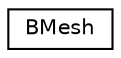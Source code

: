 digraph G
{
  edge [fontname="Helvetica",fontsize="10",labelfontname="Helvetica",labelfontsize="10"];
  node [fontname="Helvetica",fontsize="10",shape=record];
  rankdir=LR;
  Node1 [label="BMesh",height=0.2,width=0.4,color="black", fillcolor="white", style="filled",URL="$d7/d18/structBMesh.html"];
}
